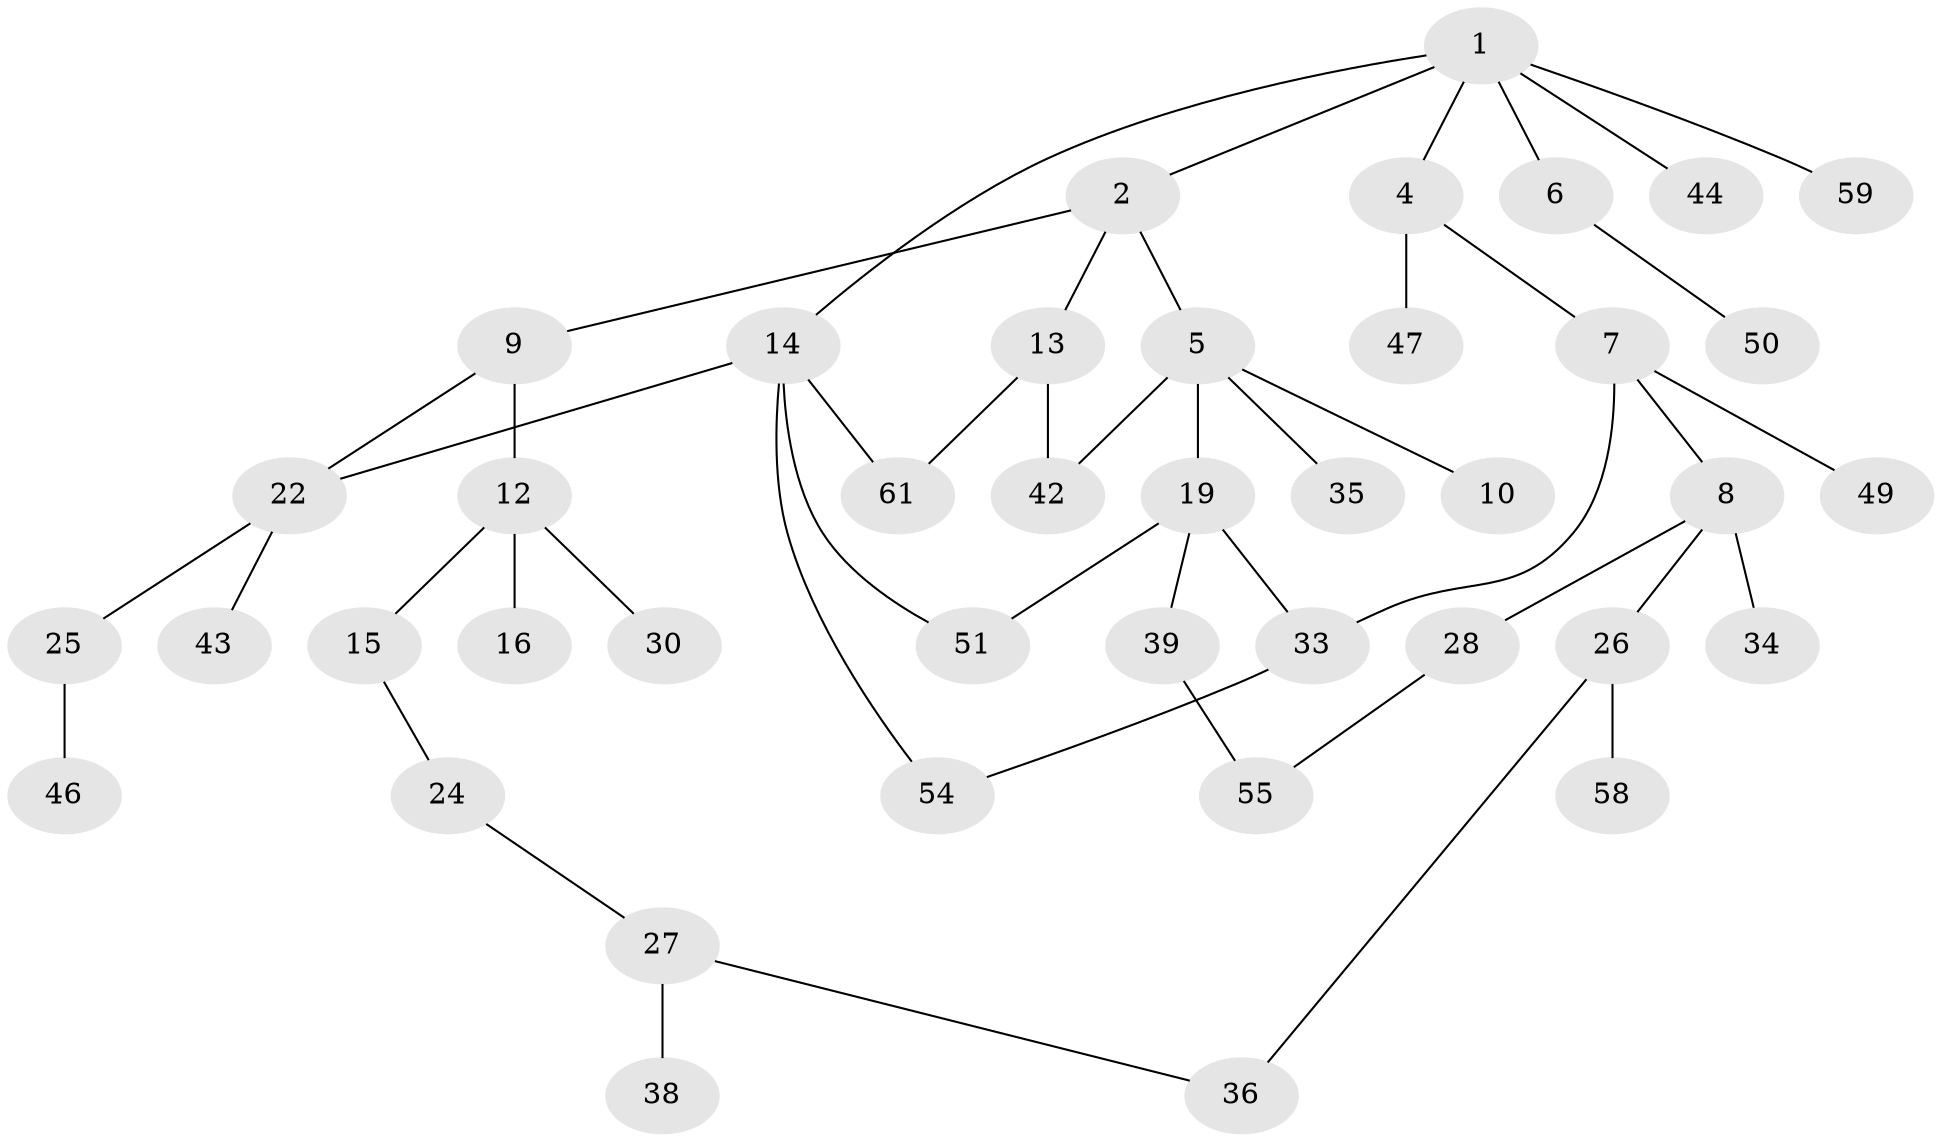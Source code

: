 // original degree distribution, {6: 0.03076923076923077, 3: 0.24615384615384617, 4: 0.07692307692307693, 2: 0.3076923076923077, 5: 0.015384615384615385, 1: 0.3230769230769231}
// Generated by graph-tools (version 1.1) at 2025/10/02/27/25 16:10:52]
// undirected, 41 vertices, 48 edges
graph export_dot {
graph [start="1"]
  node [color=gray90,style=filled];
  1 [super="+45"];
  2 [super="+3"];
  4;
  5 [super="+37"];
  6 [super="+63"];
  7 [super="+40"];
  8 [super="+11"];
  9 [super="+18"];
  10 [super="+20"];
  12 [super="+41"];
  13 [super="+21"];
  14 [super="+17"];
  15 [super="+65"];
  16;
  19 [super="+23"];
  22 [super="+31"];
  24;
  25;
  26 [super="+32"];
  27 [super="+56"];
  28 [super="+29"];
  30;
  33 [super="+60"];
  34;
  35;
  36;
  38 [super="+57"];
  39 [super="+53"];
  42;
  43;
  44;
  46 [super="+48"];
  47 [super="+52"];
  49;
  50 [super="+64"];
  51;
  54;
  55 [super="+62"];
  58;
  59;
  61;
  1 -- 2;
  1 -- 4;
  1 -- 6;
  1 -- 14;
  1 -- 44;
  1 -- 59;
  2 -- 9;
  2 -- 5;
  2 -- 13;
  4 -- 7;
  4 -- 47;
  5 -- 10;
  5 -- 19;
  5 -- 35;
  5 -- 42;
  6 -- 50;
  7 -- 8;
  7 -- 49;
  7 -- 33;
  8 -- 26;
  8 -- 28;
  8 -- 34;
  9 -- 12;
  9 -- 22;
  12 -- 15;
  12 -- 16;
  12 -- 30;
  13 -- 42;
  13 -- 61;
  14 -- 61;
  14 -- 54;
  14 -- 51;
  14 -- 22;
  15 -- 24;
  19 -- 33;
  19 -- 51;
  19 -- 39;
  22 -- 25;
  22 -- 43;
  24 -- 27;
  25 -- 46 [weight=2];
  26 -- 36;
  26 -- 58;
  27 -- 38;
  27 -- 36;
  28 -- 55;
  33 -- 54;
  39 -- 55;
}
